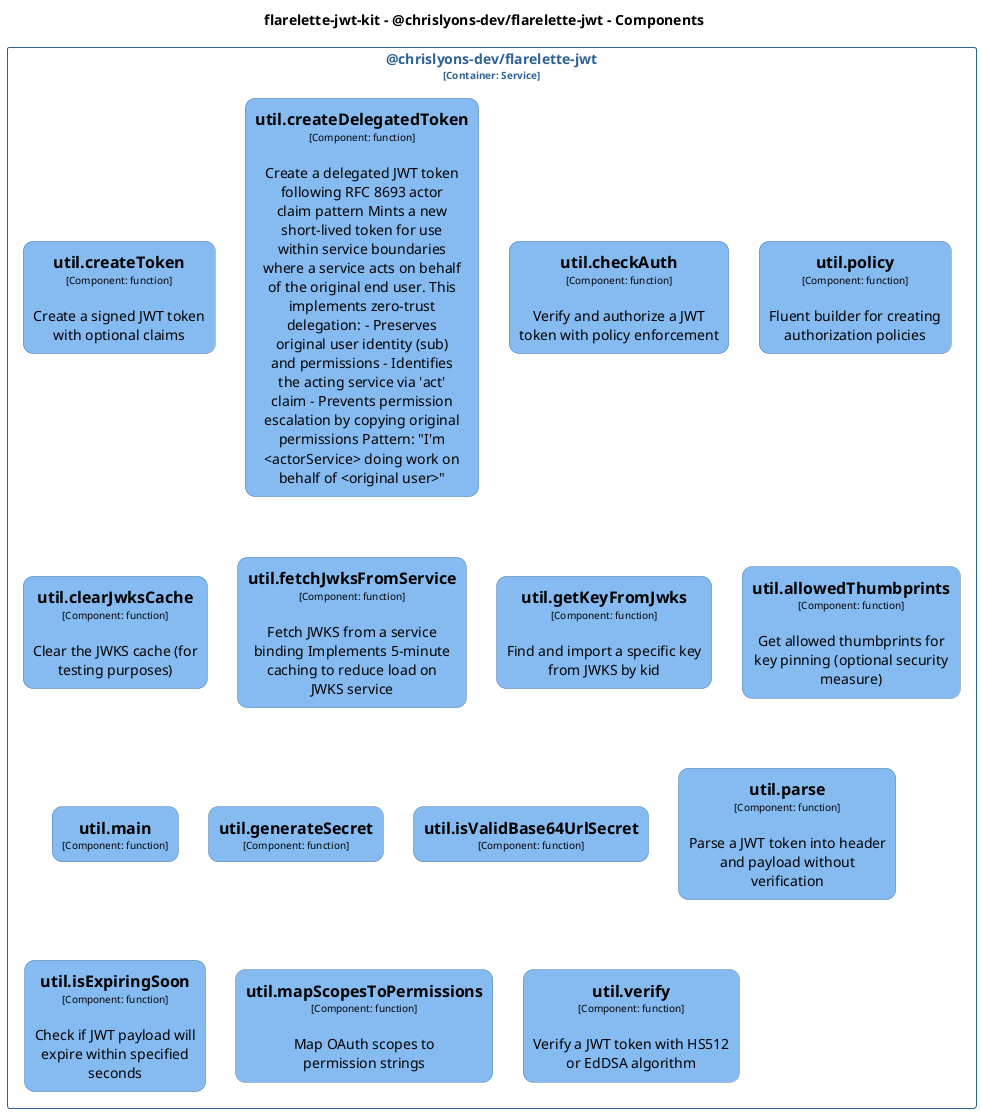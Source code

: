 @startuml
set separator none
title flarelette-jwt-kit - @chrislyons-dev/flarelette-jwt - Components

top to bottom direction
skinparam ranksep 60
skinparam nodesep 30

skinparam {
  arrowFontSize 10
  defaultTextAlignment center
  wrapWidth 200
  maxMessageSize 100
  defaultFontName "Arial"
}

hide stereotype

skinparam rectangle<<flarelettejwtkit.chrislyonsdevflarelettejwt.utilallowedThumbprints>> {
  BackgroundColor #85bbf0
  FontColor #000000
  BorderColor #5d82a8
  roundCorner 20
  shadowing false
}
skinparam rectangle<<flarelettejwtkit.chrislyonsdevflarelettejwt.utilcheckAuth>> {
  BackgroundColor #85bbf0
  FontColor #000000
  BorderColor #5d82a8
  roundCorner 20
  shadowing false
}
skinparam rectangle<<flarelettejwtkit.chrislyonsdevflarelettejwt.utilclearJwksCache>> {
  BackgroundColor #85bbf0
  FontColor #000000
  BorderColor #5d82a8
  roundCorner 20
  shadowing false
}
skinparam rectangle<<flarelettejwtkit.chrislyonsdevflarelettejwt.utilcreateDelegatedToken>> {
  BackgroundColor #85bbf0
  FontColor #000000
  BorderColor #5d82a8
  roundCorner 20
  shadowing false
}
skinparam rectangle<<flarelettejwtkit.chrislyonsdevflarelettejwt.utilcreateToken>> {
  BackgroundColor #85bbf0
  FontColor #000000
  BorderColor #5d82a8
  roundCorner 20
  shadowing false
}
skinparam rectangle<<flarelettejwtkit.chrislyonsdevflarelettejwt.utilfetchJwksFromService>> {
  BackgroundColor #85bbf0
  FontColor #000000
  BorderColor #5d82a8
  roundCorner 20
  shadowing false
}
skinparam rectangle<<flarelettejwtkit.chrislyonsdevflarelettejwt.utilgenerateSecret>> {
  BackgroundColor #85bbf0
  FontColor #000000
  BorderColor #5d82a8
  roundCorner 20
  shadowing false
}
skinparam rectangle<<flarelettejwtkit.chrislyonsdevflarelettejwt.utilgetKeyFromJwks>> {
  BackgroundColor #85bbf0
  FontColor #000000
  BorderColor #5d82a8
  roundCorner 20
  shadowing false
}
skinparam rectangle<<flarelettejwtkit.chrislyonsdevflarelettejwt.utilisExpiringSoon>> {
  BackgroundColor #85bbf0
  FontColor #000000
  BorderColor #5d82a8
  roundCorner 20
  shadowing false
}
skinparam rectangle<<flarelettejwtkit.chrislyonsdevflarelettejwt.utilisValidBase64UrlSecret>> {
  BackgroundColor #85bbf0
  FontColor #000000
  BorderColor #5d82a8
  roundCorner 20
  shadowing false
}
skinparam rectangle<<flarelettejwtkit.chrislyonsdevflarelettejwt.utilmain>> {
  BackgroundColor #85bbf0
  FontColor #000000
  BorderColor #5d82a8
  roundCorner 20
  shadowing false
}
skinparam rectangle<<flarelettejwtkit.chrislyonsdevflarelettejwt.utilmapScopesToPermissions>> {
  BackgroundColor #85bbf0
  FontColor #000000
  BorderColor #5d82a8
  roundCorner 20
  shadowing false
}
skinparam rectangle<<flarelettejwtkit.chrislyonsdevflarelettejwt.utilparse>> {
  BackgroundColor #85bbf0
  FontColor #000000
  BorderColor #5d82a8
  roundCorner 20
  shadowing false
}
skinparam rectangle<<flarelettejwtkit.chrislyonsdevflarelettejwt.utilpolicy>> {
  BackgroundColor #85bbf0
  FontColor #000000
  BorderColor #5d82a8
  roundCorner 20
  shadowing false
}
skinparam rectangle<<flarelettejwtkit.chrislyonsdevflarelettejwt.utilverify>> {
  BackgroundColor #85bbf0
  FontColor #000000
  BorderColor #5d82a8
  roundCorner 20
  shadowing false
}
skinparam rectangle<<flarelettejwtkit.chrislyonsdevflarelettejwt>> {
  BorderColor #2e6295
  FontColor #2e6295
  shadowing false
}

rectangle "@chrislyons-dev/flarelette-jwt\n<size:10>[Container: Service]</size>" <<flarelettejwtkit.chrislyonsdevflarelettejwt>> {
  rectangle "==util.createToken\n<size:10>[Component: function]</size>\n\nCreate a signed JWT token with optional claims" <<flarelettejwtkit.chrislyonsdevflarelettejwt.utilcreateToken>> as flarelettejwtkit.chrislyonsdevflarelettejwt.utilcreateToken
  rectangle "==util.createDelegatedToken\n<size:10>[Component: function]</size>\n\nCreate a delegated JWT token following RFC 8693 actor claim pattern Mints a new short-lived token for use within service boundaries where a service acts on behalf of the original end user. This implements zero-trust delegation: - Preserves original user identity (sub) and permissions - Identifies the acting service via 'act' claim - Prevents permission escalation by copying original permissions Pattern: "I'm <actorService> doing work on behalf of <original user>"" <<flarelettejwtkit.chrislyonsdevflarelettejwt.utilcreateDelegatedToken>> as flarelettejwtkit.chrislyonsdevflarelettejwt.utilcreateDelegatedToken
  rectangle "==util.checkAuth\n<size:10>[Component: function]</size>\n\nVerify and authorize a JWT token with policy enforcement" <<flarelettejwtkit.chrislyonsdevflarelettejwt.utilcheckAuth>> as flarelettejwtkit.chrislyonsdevflarelettejwt.utilcheckAuth
  rectangle "==util.policy\n<size:10>[Component: function]</size>\n\nFluent builder for creating authorization policies" <<flarelettejwtkit.chrislyonsdevflarelettejwt.utilpolicy>> as flarelettejwtkit.chrislyonsdevflarelettejwt.utilpolicy
  rectangle "==util.clearJwksCache\n<size:10>[Component: function]</size>\n\nClear the JWKS cache (for testing purposes)" <<flarelettejwtkit.chrislyonsdevflarelettejwt.utilclearJwksCache>> as flarelettejwtkit.chrislyonsdevflarelettejwt.utilclearJwksCache
  rectangle "==util.fetchJwksFromService\n<size:10>[Component: function]</size>\n\nFetch JWKS from a service binding Implements 5-minute caching to reduce load on JWKS service" <<flarelettejwtkit.chrislyonsdevflarelettejwt.utilfetchJwksFromService>> as flarelettejwtkit.chrislyonsdevflarelettejwt.utilfetchJwksFromService
  rectangle "==util.getKeyFromJwks\n<size:10>[Component: function]</size>\n\nFind and import a specific key from JWKS by kid" <<flarelettejwtkit.chrislyonsdevflarelettejwt.utilgetKeyFromJwks>> as flarelettejwtkit.chrislyonsdevflarelettejwt.utilgetKeyFromJwks
  rectangle "==util.allowedThumbprints\n<size:10>[Component: function]</size>\n\nGet allowed thumbprints for key pinning (optional security measure)" <<flarelettejwtkit.chrislyonsdevflarelettejwt.utilallowedThumbprints>> as flarelettejwtkit.chrislyonsdevflarelettejwt.utilallowedThumbprints
  rectangle "==util.main\n<size:10>[Component: function]</size>" <<flarelettejwtkit.chrislyonsdevflarelettejwt.utilmain>> as flarelettejwtkit.chrislyonsdevflarelettejwt.utilmain
  rectangle "==util.generateSecret\n<size:10>[Component: function]</size>" <<flarelettejwtkit.chrislyonsdevflarelettejwt.utilgenerateSecret>> as flarelettejwtkit.chrislyonsdevflarelettejwt.utilgenerateSecret
  rectangle "==util.isValidBase64UrlSecret\n<size:10>[Component: function]</size>" <<flarelettejwtkit.chrislyonsdevflarelettejwt.utilisValidBase64UrlSecret>> as flarelettejwtkit.chrislyonsdevflarelettejwt.utilisValidBase64UrlSecret
  rectangle "==util.parse\n<size:10>[Component: function]</size>\n\nParse a JWT token into header and payload without verification" <<flarelettejwtkit.chrislyonsdevflarelettejwt.utilparse>> as flarelettejwtkit.chrislyonsdevflarelettejwt.utilparse
  rectangle "==util.isExpiringSoon\n<size:10>[Component: function]</size>\n\nCheck if JWT payload will expire within specified seconds" <<flarelettejwtkit.chrislyonsdevflarelettejwt.utilisExpiringSoon>> as flarelettejwtkit.chrislyonsdevflarelettejwt.utilisExpiringSoon
  rectangle "==util.mapScopesToPermissions\n<size:10>[Component: function]</size>\n\nMap OAuth scopes to permission strings" <<flarelettejwtkit.chrislyonsdevflarelettejwt.utilmapScopesToPermissions>> as flarelettejwtkit.chrislyonsdevflarelettejwt.utilmapScopesToPermissions
  rectangle "==util.verify\n<size:10>[Component: function]</size>\n\nVerify a JWT token with HS512 or EdDSA algorithm" <<flarelettejwtkit.chrislyonsdevflarelettejwt.utilverify>> as flarelettejwtkit.chrislyonsdevflarelettejwt.utilverify
}

@enduml